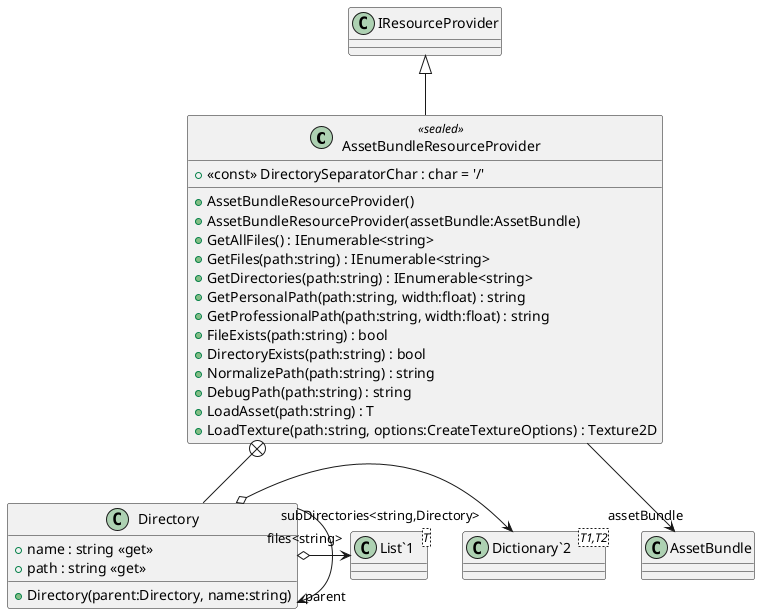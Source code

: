 @startuml
class AssetBundleResourceProvider <<sealed>> {
    + <<const>> DirectorySeparatorChar : char = '/'
    + AssetBundleResourceProvider()
    + AssetBundleResourceProvider(assetBundle:AssetBundle)
    + GetAllFiles() : IEnumerable<string>
    + GetFiles(path:string) : IEnumerable<string>
    + GetDirectories(path:string) : IEnumerable<string>
    + GetPersonalPath(path:string, width:float) : string
    + GetProfessionalPath(path:string, width:float) : string
    + FileExists(path:string) : bool
    + DirectoryExists(path:string) : bool
    + NormalizePath(path:string) : string
    + DebugPath(path:string) : string
    + LoadAsset(path:string) : T
    + LoadTexture(path:string, options:CreateTextureOptions) : Texture2D
}
class Directory {
    + name : string <<get>>
    + path : string <<get>>
    + Directory(parent:Directory, name:string)
}
class "Dictionary`2"<T1,T2> {
}
class "List`1"<T> {
}
IResourceProvider <|-- AssetBundleResourceProvider
AssetBundleResourceProvider --> "assetBundle" AssetBundle
AssetBundleResourceProvider +-- Directory
Directory --> "parent" Directory
Directory o-> "subDirectories<string,Directory>" "Dictionary`2"
Directory o-> "files<string>" "List`1"
@enduml
